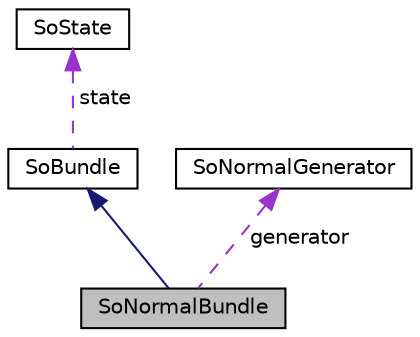 digraph "SoNormalBundle"
{
 // LATEX_PDF_SIZE
  edge [fontname="Helvetica",fontsize="10",labelfontname="Helvetica",labelfontsize="10"];
  node [fontname="Helvetica",fontsize="10",shape=record];
  Node1 [label="SoNormalBundle",height=0.2,width=0.4,color="black", fillcolor="grey75", style="filled", fontcolor="black",tooltip="The SoNormalBundle class simplifies normal handling."];
  Node2 -> Node1 [dir="back",color="midnightblue",fontsize="10",style="solid",fontname="Helvetica"];
  Node2 [label="SoBundle",height=0.2,width=0.4,color="black", fillcolor="white", style="filled",URL="$classSoBundle.html",tooltip="The SoBundle class is the superclass for all bundle classes."];
  Node3 -> Node2 [dir="back",color="darkorchid3",fontsize="10",style="dashed",label=" state" ,fontname="Helvetica"];
  Node3 [label="SoState",height=0.2,width=0.4,color="black", fillcolor="white", style="filled",URL="$classSoState.html",tooltip="The SoState class manages the Coin scene graph traversal state data."];
  Node4 -> Node1 [dir="back",color="darkorchid3",fontsize="10",style="dashed",label=" generator" ,fontname="Helvetica"];
  Node4 [label="SoNormalGenerator",height=0.2,width=0.4,color="black", fillcolor="white", style="filled",URL="$classSoNormalGenerator.html",tooltip="The SoNormalGenerator class is used to generate normals."];
}
